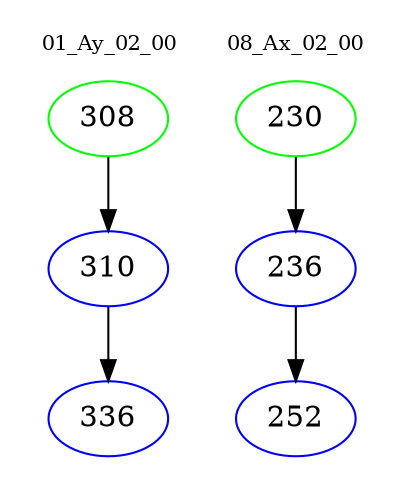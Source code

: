 digraph{
subgraph cluster_0 {
color = white
label = "01_Ay_02_00";
fontsize=10;
T0_308 [label="308", color="green"]
T0_308 -> T0_310 [color="black"]
T0_310 [label="310", color="blue"]
T0_310 -> T0_336 [color="black"]
T0_336 [label="336", color="blue"]
}
subgraph cluster_1 {
color = white
label = "08_Ax_02_00";
fontsize=10;
T1_230 [label="230", color="green"]
T1_230 -> T1_236 [color="black"]
T1_236 [label="236", color="blue"]
T1_236 -> T1_252 [color="black"]
T1_252 [label="252", color="blue"]
}
}
